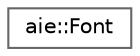 digraph "Graphical Class Hierarchy"
{
 // LATEX_PDF_SIZE
  bgcolor="transparent";
  edge [fontname=Helvetica,fontsize=10,labelfontname=Helvetica,labelfontsize=10];
  node [fontname=Helvetica,fontsize=10,shape=box,height=0.2,width=0.4];
  rankdir="LR";
  Node0 [id="Node000000",label="aie::Font",height=0.2,width=0.4,color="grey40", fillcolor="white", style="filled",URL="$classaie_1_1_font.html",tooltip=" "];
}

